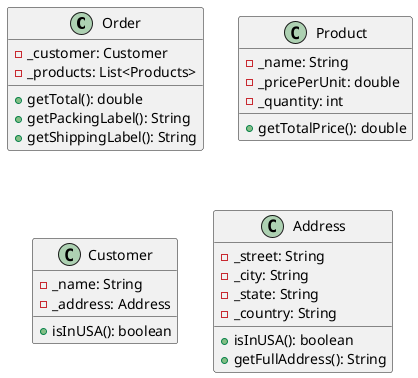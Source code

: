@startuml Foundation2
Class Order{
    -_customer: Customer
    -_products: List<Products>
    
    +getTotal(): double
    +getPackingLabel(): String
    +getShippingLabel(): String
}

Class Product{
    -_name: String
    -_pricePerUnit: double
    -_quantity: int

    +getTotalPrice(): double
}

Class Customer{
    -_name: String
    -_address: Address

    +isInUSA(): boolean
}

Class Address{
    -_street: String
    -_city: String
    -_state: String
    -_country: String

    +isInUSA(): boolean
    +getFullAddress(): String
}